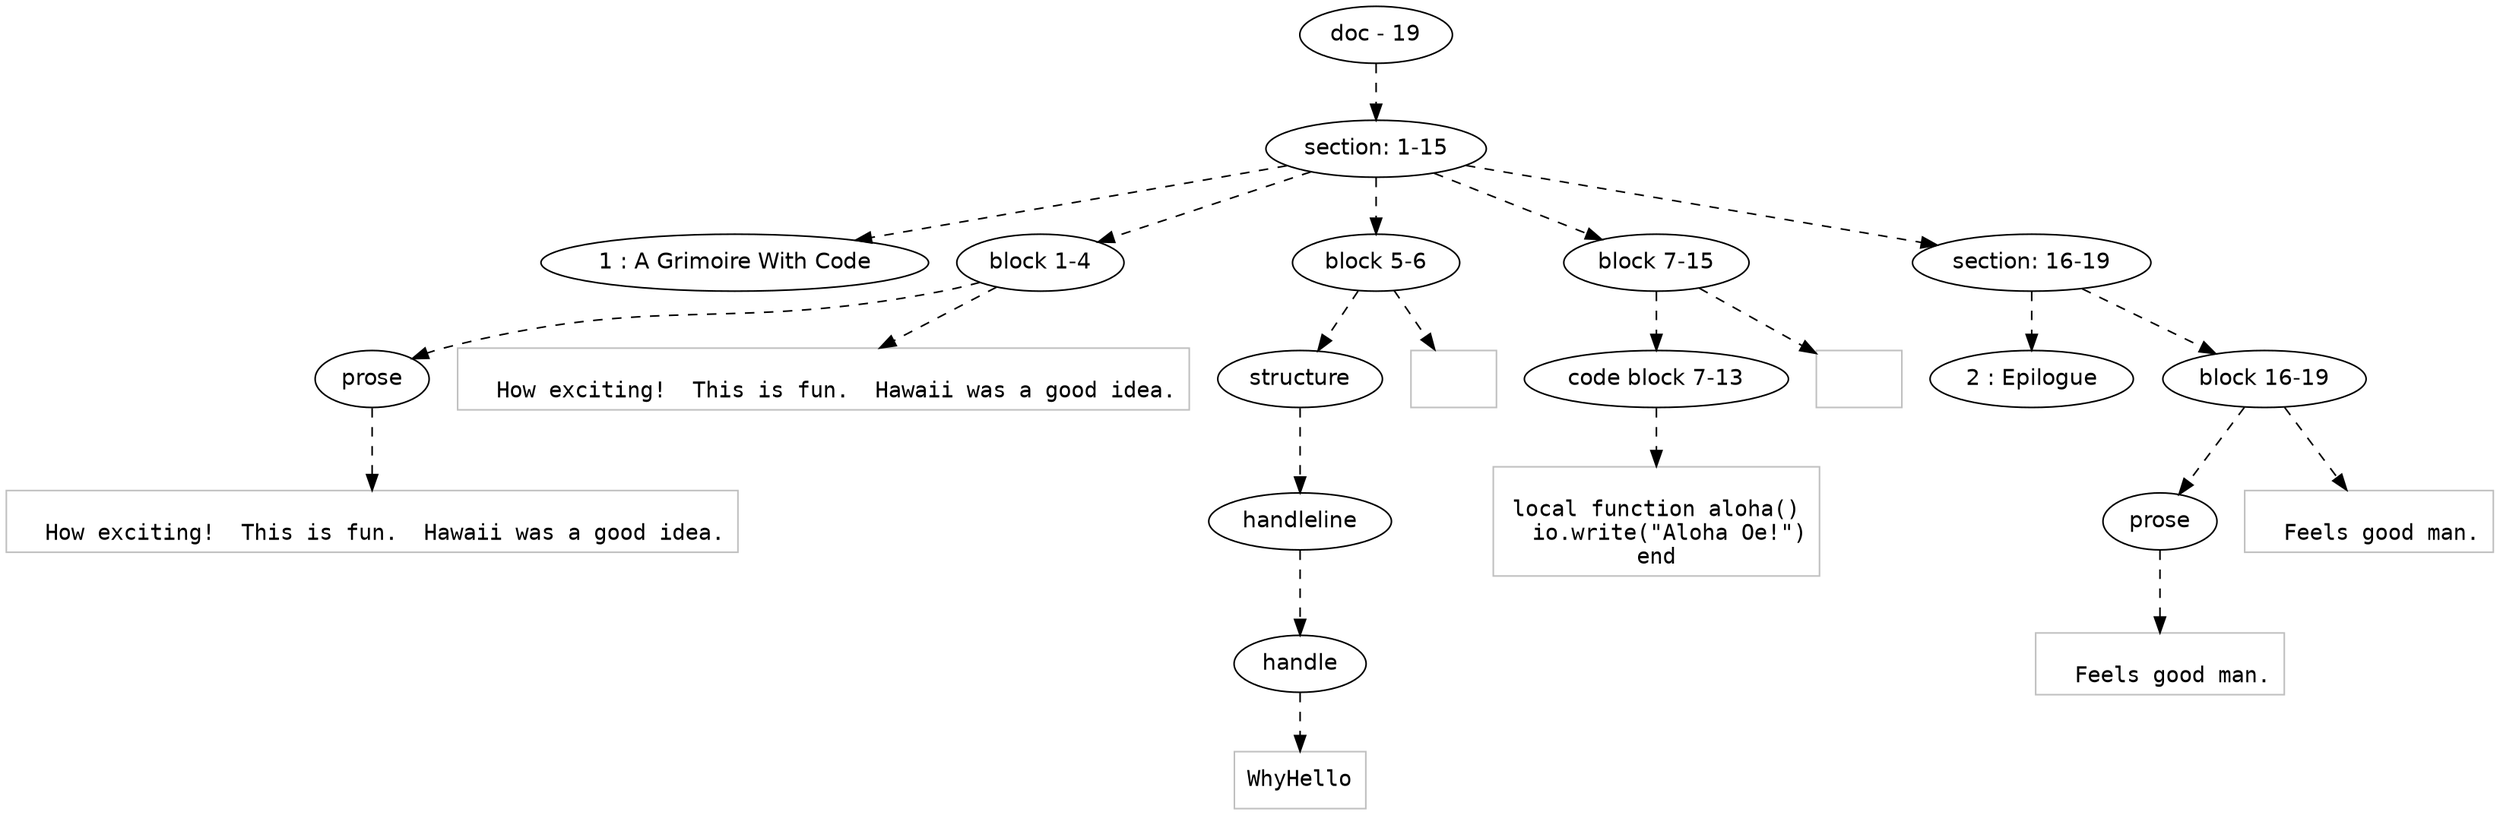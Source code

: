 digraph hierarchy {

node [fontname=Helvetica]
edge [style=dashed]

doc_0 [label="doc - 19"]


doc_0 -> { section_1}
{rank=same; section_1}

section_1 [label="section: 1-15"]


section_1 -> { header_2 block_3 block_4 block_5 section_6}
{rank=same; header_2 block_3 block_4 block_5 section_6}

header_2 [label="1 : A Grimoire With Code"]

block_3 [label="block 1-4"]

block_4 [label="block 5-6"]

block_5 [label="block 7-15"]

section_6 [label="section: 16-19"]


block_3 -> { prose_7}
{rank=same; prose_7}

prose_7 [label="prose"]


prose_7 -> leaf_8
leaf_8  [color=Gray,shape=rectangle,fontname=Inconsolata,label="
  How exciting!  This is fun.  Hawaii was a good idea.
"]
block_3 -> leaf_9
leaf_9  [color=Gray,shape=rectangle,fontname=Inconsolata,label="
  How exciting!  This is fun.  Hawaii was a good idea.
"]
block_4 -> { structure_10}
{rank=same; structure_10}

structure_10 [label="structure"]


structure_10 -> { handleline_11}
{rank=same; handleline_11}

handleline_11 [label="handleline"]


handleline_11 -> { handle_12}
{rank=same; handle_12}

handle_12 [label="handle"]


handle_12 -> leaf_13
leaf_13  [color=Gray,shape=rectangle,fontname=Inconsolata,label="WhyHello"]
block_4 -> leaf_14
leaf_14  [color=Gray,shape=rectangle,fontname=Inconsolata,label=""]
block_5 -> { codeblock_15}
{rank=same; codeblock_15}

codeblock_15 [label="code block 7-13"]


codeblock_15 -> leaf_16
leaf_16  [color=Gray,shape=rectangle,fontname=Inconsolata,label="
local function aloha()
  io.write(\"Aloha Oe!\")
end
"]
block_5 -> leaf_17
leaf_17  [color=Gray,shape=rectangle,fontname=Inconsolata,label="
"]
section_6 -> { header_18 block_19}
{rank=same; header_18 block_19}

header_18 [label="2 : Epilogue"]

block_19 [label="block 16-19"]


block_19 -> { prose_20}
{rank=same; prose_20}

prose_20 [label="prose"]


prose_20 -> leaf_21
leaf_21  [color=Gray,shape=rectangle,fontname=Inconsolata,label="
  Feels good man.
"]
block_19 -> leaf_22
leaf_22  [color=Gray,shape=rectangle,fontname=Inconsolata,label="
  Feels good man.
"]

}

